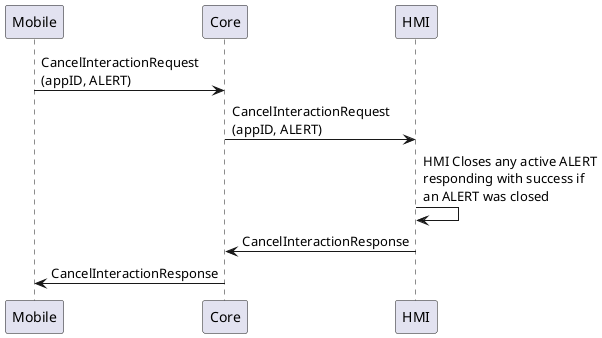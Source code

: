 @startuml

participant Mobile
participant Core
participant HMI

Mobile -> Core : CancelInteractionRequest\n(appID, ALERT)

Core -> HMI : CancelInteractionRequest\n(appID, ALERT)

HMI -> HMI : HMI Closes any active ALERT\nresponding with success if\nan ALERT was closed

HMI -> Core : CancelInteractionResponse

Core -> Mobile : CancelInteractionResponse

@enduml
